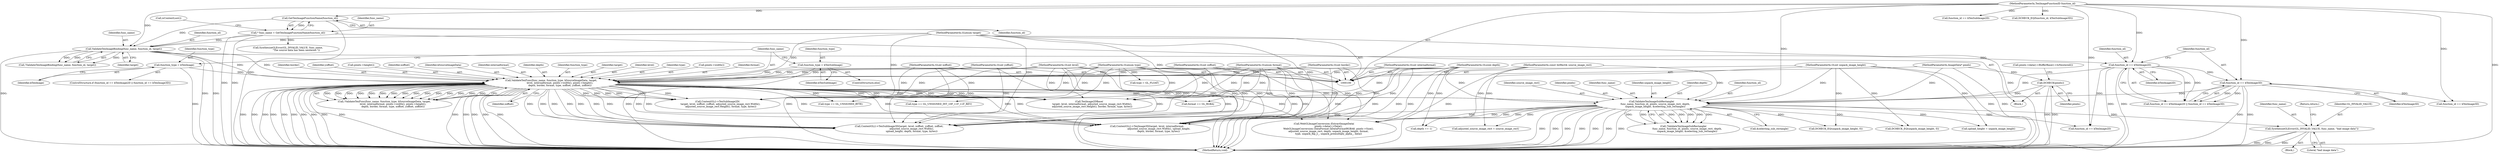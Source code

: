 digraph "0_Chrome_b43de74aa37a65c608308a122098204ab9c2702f@pointer" {
"1000259" [label="(Call,SynthesizeGLError(GL_INVALID_VALUE, func_name, \"bad image data\"))"];
"1000182" [label="(Call,ValidateTexImageSubRectangle(\n          func_name, function_id, pixels, source_image_rect, depth,\n          unpack_image_height, &selecting_sub_rectangle))"];
"1000159" [label="(Call,ValidateTexFunc(func_name, function_type, kSourceImageData, target,\n                       level, internalformat, pixels->width(), pixels->height(),\n                       depth, border, format, type, xoffset, yoffset, zoffset))"];
"1000136" [label="(Call,ValidateTexImageBinding(func_name, function_id, target))"];
"1000117" [label="(Call,* func_name = GetTexImageFunctionName(function_id))"];
"1000119" [label="(Call,GetTexImageFunctionName(function_id))"];
"1000101" [label="(MethodParameterIn,TexImageFunctionID function_id)"];
"1000102" [label="(MethodParameterIn,GLenum target)"];
"1000150" [label="(Call,function_type = kTexImage)"];
"1000154" [label="(Call,function_type = kTexSubImage)"];
"1000103" [label="(MethodParameterIn,GLint level)"];
"1000104" [label="(MethodParameterIn,GLint internalformat)"];
"1000108" [label="(MethodParameterIn,GLsizei depth)"];
"1000105" [label="(MethodParameterIn,GLint border)"];
"1000106" [label="(MethodParameterIn,GLenum format)"];
"1000107" [label="(MethodParameterIn,GLenum type)"];
"1000109" [label="(MethodParameterIn,GLint xoffset)"];
"1000110" [label="(MethodParameterIn,GLint yoffset)"];
"1000111" [label="(MethodParameterIn,GLint zoffset)"];
"1000147" [label="(Call,function_id == kTexImage3D)"];
"1000144" [label="(Call,function_id == kTexImage2D)"];
"1000124" [label="(Call,DCHECK(pixels))"];
"1000112" [label="(MethodParameterIn,ImageData* pixels)"];
"1000113" [label="(MethodParameterIn,const IntRect& source_image_rect)"];
"1000114" [label="(MethodParameterIn,GLint unpack_image_height)"];
"1000104" [label="(MethodParameterIn,GLint internalformat)"];
"1000110" [label="(MethodParameterIn,GLint yoffset)"];
"1000172" [label="(Identifier,xoffset)"];
"1000113" [label="(MethodParameterIn,const IntRect& source_image_rect)"];
"1000103" [label="(MethodParameterIn,GLint level)"];
"1000105" [label="(MethodParameterIn,GLint border)"];
"1000162" [label="(Identifier,kSourceImageData)"];
"1000194" [label="(Call,adjusted_source_image_rect = source_image_rect)"];
"1000122" [label="(Call,isContextLost())"];
"1000101" [label="(MethodParameterIn,TexImageFunctionID function_id)"];
"1000137" [label="(Identifier,func_name)"];
"1000263" [label="(Return,return;)"];
"1000260" [label="(Identifier,GL_INVALID_VALUE)"];
"1000150" [label="(Call,function_type = kTexImage)"];
"1000280" [label="(Call,TexImage2DBase(\n        target, level, internalformat, adjusted_source_image_rect.Width(),\n        adjusted_source_image_rect.Height(), border, format, type, bytes))"];
"1000188" [label="(Identifier,unpack_image_height)"];
"1000181" [label="(Call,!ValidateTexImageSubRectangle(\n          func_name, function_id, pixels, source_image_rect, depth,\n          unpack_image_height, &selecting_sub_rectangle))"];
"1000262" [label="(Literal,\"bad image data\")"];
"1000154" [label="(Call,function_type = kTexSubImage)"];
"1000182" [label="(Call,ValidateTexImageSubRectangle(\n          func_name, function_id, pixels, source_image_rect, depth,\n          unpack_image_height, &selecting_sub_rectangle))"];
"1000152" [label="(Identifier,kTexImage)"];
"1000246" [label="(Call,WebGLImageConversion::ExtractImageData(\n            pixels->data()->Data(),\n            WebGLImageConversion::DataFormat::kDataFormatRGBA8, pixels->Size(),\n            adjusted_source_image_rect, depth, unpack_image_height, format,\n            type, unpack_flip_y_, unpack_premultiply_alpha_, data))"];
"1000165" [label="(Identifier,internalformat)"];
"1000342" [label="(Call,ContextGL()->TexSubImage3D(target, level, xoffset, yoffset, zoffset,\n                                 adjusted_source_image_rect.Width(),\n                                 upload_height, depth, format, type, bytes))"];
"1000151" [label="(Identifier,function_type)"];
"1000147" [label="(Call,function_id == kTexImage3D)"];
"1000107" [label="(MethodParameterIn,GLenum type)"];
"1000148" [label="(Identifier,function_id)"];
"1000326" [label="(Call,ContextGL()->TexImage3D(target, level, internalformat,\n                               adjusted_source_image_rect.Width(), upload_height,\n                              depth, border, format, type, bytes))"];
"1000145" [label="(Identifier,function_id)"];
"1000106" [label="(MethodParameterIn,GLenum format)"];
"1000146" [label="(Identifier,kTexImage2D)"];
"1000168" [label="(Identifier,depth)"];
"1000115" [label="(Block,)"];
"1000161" [label="(Identifier,function_type)"];
"1000156" [label="(Identifier,kTexSubImage)"];
"1000111" [label="(MethodParameterIn,GLint zoffset)"];
"1000227" [label="(Call,depth == 1)"];
"1000273" [label="(Call,function_id == kTexImage2D)"];
"1000149" [label="(Identifier,kTexImage3D)"];
"1000139" [label="(Identifier,target)"];
"1000163" [label="(Identifier,target)"];
"1000155" [label="(Identifier,function_type)"];
"1000108" [label="(MethodParameterIn,GLsizei depth)"];
"1000125" [label="(Identifier,pixels)"];
"1000318" [label="(Call,upload_height = unpack_image_height)"];
"1000153" [label="(ControlStructure,else)"];
"1000277" [label="(Call,DCHECK_EQ(unpack_image_height, 0))"];
"1000187" [label="(Identifier,depth)"];
"1000124" [label="(Call,DCHECK(pixels))"];
"1000158" [label="(Call,!ValidateTexFunc(func_name, function_type, kSourceImageData, target,\n                       level, internalformat, pixels->width(), pixels->height(),\n                       depth, border, format, type, xoffset, yoffset, zoffset))"];
"1000292" [label="(Call,function_id == kTexSubImage2D)"];
"1000112" [label="(MethodParameterIn,ImageData* pixels)"];
"1000164" [label="(Identifier,level)"];
"1000221" [label="(Call,type == GL_UNSIGNED_BYTE)"];
"1000171" [label="(Identifier,type)"];
"1000129" [label="(Call,SynthesizeGLError(GL_INVALID_VALUE, func_name,\n                      \"The source data has been neutered.\"))"];
"1000135" [label="(Call,!ValidateTexImageBinding(func_name, function_id, target))"];
"1000118" [label="(Identifier,func_name)"];
"1000261" [label="(Identifier,func_name)"];
"1000136" [label="(Call,ValidateTexImageBinding(func_name, function_id, target))"];
"1000144" [label="(Call,function_id == kTexImage2D)"];
"1000119" [label="(Call,GetTexImageFunctionName(function_id))"];
"1000120" [label="(Identifier,function_id)"];
"1000184" [label="(Identifier,function_id)"];
"1000117" [label="(Call,* func_name = GetTexImageFunctionName(function_id))"];
"1000166" [label="(Call,pixels->width())"];
"1000143" [label="(Call,function_id == kTexImage2D || function_id == kTexImage3D)"];
"1000339" [label="(Call,DCHECK_EQ(function_id, kTexSubImage3D))"];
"1000186" [label="(Identifier,source_image_rect)"];
"1000170" [label="(Identifier,format)"];
"1000258" [label="(Block,)"];
"1000160" [label="(Identifier,func_name)"];
"1000138" [label="(Identifier,function_id)"];
"1000241" [label="(Call,type = GL_FLOAT)"];
"1000322" [label="(Call,function_id == kTexImage3D)"];
"1000185" [label="(Identifier,pixels)"];
"1000354" [label="(MethodReturn,void)"];
"1000183" [label="(Identifier,func_name)"];
"1000296" [label="(Call,DCHECK_EQ(unpack_image_height, 0))"];
"1000114" [label="(MethodParameterIn,GLint unpack_image_height)"];
"1000299" [label="(Call,ContextGL()->TexSubImage2D(\n        target, level, xoffset, yoffset, adjusted_source_image_rect.Width(),\n         adjusted_source_image_rect.Height(), format, type, bytes))"];
"1000169" [label="(Identifier,border)"];
"1000259" [label="(Call,SynthesizeGLError(GL_INVALID_VALUE, func_name, \"bad image data\"))"];
"1000102" [label="(MethodParameterIn,GLenum target)"];
"1000174" [label="(Identifier,zoffset)"];
"1000237" [label="(Call,type == GL_UNSIGNED_INT_10F_11F_11F_REV)"];
"1000159" [label="(Call,ValidateTexFunc(func_name, function_type, kSourceImageData, target,\n                       level, internalformat, pixels->width(), pixels->height(),\n                       depth, border, format, type, xoffset, yoffset, zoffset))"];
"1000142" [label="(ControlStructure,if (function_id == kTexImage2D || function_id == kTexImage3D))"];
"1000217" [label="(Call,format == GL_RGBA)"];
"1000109" [label="(MethodParameterIn,GLint xoffset)"];
"1000127" [label="(Call,pixels->data()->BufferBase()->IsNeutered())"];
"1000189" [label="(Call,&selecting_sub_rectangle)"];
"1000173" [label="(Identifier,yoffset)"];
"1000167" [label="(Call,pixels->height())"];
"1000259" -> "1000258"  [label="AST: "];
"1000259" -> "1000262"  [label="CFG: "];
"1000260" -> "1000259"  [label="AST: "];
"1000261" -> "1000259"  [label="AST: "];
"1000262" -> "1000259"  [label="AST: "];
"1000263" -> "1000259"  [label="CFG: "];
"1000259" -> "1000354"  [label="DDG: "];
"1000259" -> "1000354"  [label="DDG: "];
"1000259" -> "1000354"  [label="DDG: "];
"1000182" -> "1000259"  [label="DDG: "];
"1000182" -> "1000181"  [label="AST: "];
"1000182" -> "1000189"  [label="CFG: "];
"1000183" -> "1000182"  [label="AST: "];
"1000184" -> "1000182"  [label="AST: "];
"1000185" -> "1000182"  [label="AST: "];
"1000186" -> "1000182"  [label="AST: "];
"1000187" -> "1000182"  [label="AST: "];
"1000188" -> "1000182"  [label="AST: "];
"1000189" -> "1000182"  [label="AST: "];
"1000181" -> "1000182"  [label="CFG: "];
"1000182" -> "1000354"  [label="DDG: "];
"1000182" -> "1000354"  [label="DDG: "];
"1000182" -> "1000354"  [label="DDG: "];
"1000182" -> "1000354"  [label="DDG: "];
"1000182" -> "1000354"  [label="DDG: "];
"1000182" -> "1000354"  [label="DDG: "];
"1000182" -> "1000354"  [label="DDG: "];
"1000182" -> "1000181"  [label="DDG: "];
"1000182" -> "1000181"  [label="DDG: "];
"1000182" -> "1000181"  [label="DDG: "];
"1000182" -> "1000181"  [label="DDG: "];
"1000182" -> "1000181"  [label="DDG: "];
"1000182" -> "1000181"  [label="DDG: "];
"1000182" -> "1000181"  [label="DDG: "];
"1000159" -> "1000182"  [label="DDG: "];
"1000159" -> "1000182"  [label="DDG: "];
"1000147" -> "1000182"  [label="DDG: "];
"1000144" -> "1000182"  [label="DDG: "];
"1000101" -> "1000182"  [label="DDG: "];
"1000124" -> "1000182"  [label="DDG: "];
"1000112" -> "1000182"  [label="DDG: "];
"1000113" -> "1000182"  [label="DDG: "];
"1000108" -> "1000182"  [label="DDG: "];
"1000114" -> "1000182"  [label="DDG: "];
"1000182" -> "1000194"  [label="DDG: "];
"1000182" -> "1000227"  [label="DDG: "];
"1000182" -> "1000246"  [label="DDG: "];
"1000182" -> "1000246"  [label="DDG: "];
"1000182" -> "1000273"  [label="DDG: "];
"1000182" -> "1000277"  [label="DDG: "];
"1000182" -> "1000296"  [label="DDG: "];
"1000182" -> "1000318"  [label="DDG: "];
"1000182" -> "1000326"  [label="DDG: "];
"1000182" -> "1000342"  [label="DDG: "];
"1000159" -> "1000158"  [label="AST: "];
"1000159" -> "1000174"  [label="CFG: "];
"1000160" -> "1000159"  [label="AST: "];
"1000161" -> "1000159"  [label="AST: "];
"1000162" -> "1000159"  [label="AST: "];
"1000163" -> "1000159"  [label="AST: "];
"1000164" -> "1000159"  [label="AST: "];
"1000165" -> "1000159"  [label="AST: "];
"1000166" -> "1000159"  [label="AST: "];
"1000167" -> "1000159"  [label="AST: "];
"1000168" -> "1000159"  [label="AST: "];
"1000169" -> "1000159"  [label="AST: "];
"1000170" -> "1000159"  [label="AST: "];
"1000171" -> "1000159"  [label="AST: "];
"1000172" -> "1000159"  [label="AST: "];
"1000173" -> "1000159"  [label="AST: "];
"1000174" -> "1000159"  [label="AST: "];
"1000158" -> "1000159"  [label="CFG: "];
"1000159" -> "1000354"  [label="DDG: "];
"1000159" -> "1000354"  [label="DDG: "];
"1000159" -> "1000354"  [label="DDG: "];
"1000159" -> "1000354"  [label="DDG: "];
"1000159" -> "1000354"  [label="DDG: "];
"1000159" -> "1000354"  [label="DDG: "];
"1000159" -> "1000354"  [label="DDG: "];
"1000159" -> "1000354"  [label="DDG: "];
"1000159" -> "1000354"  [label="DDG: "];
"1000159" -> "1000354"  [label="DDG: "];
"1000159" -> "1000354"  [label="DDG: "];
"1000159" -> "1000354"  [label="DDG: "];
"1000159" -> "1000354"  [label="DDG: "];
"1000159" -> "1000354"  [label="DDG: "];
"1000159" -> "1000354"  [label="DDG: "];
"1000159" -> "1000158"  [label="DDG: "];
"1000159" -> "1000158"  [label="DDG: "];
"1000159" -> "1000158"  [label="DDG: "];
"1000159" -> "1000158"  [label="DDG: "];
"1000159" -> "1000158"  [label="DDG: "];
"1000159" -> "1000158"  [label="DDG: "];
"1000159" -> "1000158"  [label="DDG: "];
"1000159" -> "1000158"  [label="DDG: "];
"1000159" -> "1000158"  [label="DDG: "];
"1000159" -> "1000158"  [label="DDG: "];
"1000159" -> "1000158"  [label="DDG: "];
"1000159" -> "1000158"  [label="DDG: "];
"1000159" -> "1000158"  [label="DDG: "];
"1000159" -> "1000158"  [label="DDG: "];
"1000159" -> "1000158"  [label="DDG: "];
"1000136" -> "1000159"  [label="DDG: "];
"1000136" -> "1000159"  [label="DDG: "];
"1000150" -> "1000159"  [label="DDG: "];
"1000154" -> "1000159"  [label="DDG: "];
"1000102" -> "1000159"  [label="DDG: "];
"1000103" -> "1000159"  [label="DDG: "];
"1000104" -> "1000159"  [label="DDG: "];
"1000108" -> "1000159"  [label="DDG: "];
"1000105" -> "1000159"  [label="DDG: "];
"1000106" -> "1000159"  [label="DDG: "];
"1000107" -> "1000159"  [label="DDG: "];
"1000109" -> "1000159"  [label="DDG: "];
"1000110" -> "1000159"  [label="DDG: "];
"1000111" -> "1000159"  [label="DDG: "];
"1000159" -> "1000217"  [label="DDG: "];
"1000159" -> "1000221"  [label="DDG: "];
"1000159" -> "1000237"  [label="DDG: "];
"1000159" -> "1000246"  [label="DDG: "];
"1000159" -> "1000280"  [label="DDG: "];
"1000159" -> "1000280"  [label="DDG: "];
"1000159" -> "1000280"  [label="DDG: "];
"1000159" -> "1000280"  [label="DDG: "];
"1000159" -> "1000280"  [label="DDG: "];
"1000159" -> "1000280"  [label="DDG: "];
"1000159" -> "1000299"  [label="DDG: "];
"1000159" -> "1000299"  [label="DDG: "];
"1000159" -> "1000299"  [label="DDG: "];
"1000159" -> "1000299"  [label="DDG: "];
"1000159" -> "1000299"  [label="DDG: "];
"1000159" -> "1000299"  [label="DDG: "];
"1000159" -> "1000326"  [label="DDG: "];
"1000159" -> "1000326"  [label="DDG: "];
"1000159" -> "1000326"  [label="DDG: "];
"1000159" -> "1000326"  [label="DDG: "];
"1000159" -> "1000326"  [label="DDG: "];
"1000159" -> "1000326"  [label="DDG: "];
"1000159" -> "1000342"  [label="DDG: "];
"1000159" -> "1000342"  [label="DDG: "];
"1000159" -> "1000342"  [label="DDG: "];
"1000159" -> "1000342"  [label="DDG: "];
"1000159" -> "1000342"  [label="DDG: "];
"1000159" -> "1000342"  [label="DDG: "];
"1000159" -> "1000342"  [label="DDG: "];
"1000136" -> "1000135"  [label="AST: "];
"1000136" -> "1000139"  [label="CFG: "];
"1000137" -> "1000136"  [label="AST: "];
"1000138" -> "1000136"  [label="AST: "];
"1000139" -> "1000136"  [label="AST: "];
"1000135" -> "1000136"  [label="CFG: "];
"1000136" -> "1000354"  [label="DDG: "];
"1000136" -> "1000354"  [label="DDG: "];
"1000136" -> "1000354"  [label="DDG: "];
"1000136" -> "1000135"  [label="DDG: "];
"1000136" -> "1000135"  [label="DDG: "];
"1000136" -> "1000135"  [label="DDG: "];
"1000117" -> "1000136"  [label="DDG: "];
"1000119" -> "1000136"  [label="DDG: "];
"1000101" -> "1000136"  [label="DDG: "];
"1000102" -> "1000136"  [label="DDG: "];
"1000136" -> "1000144"  [label="DDG: "];
"1000117" -> "1000115"  [label="AST: "];
"1000117" -> "1000119"  [label="CFG: "];
"1000118" -> "1000117"  [label="AST: "];
"1000119" -> "1000117"  [label="AST: "];
"1000122" -> "1000117"  [label="CFG: "];
"1000117" -> "1000354"  [label="DDG: "];
"1000117" -> "1000354"  [label="DDG: "];
"1000119" -> "1000117"  [label="DDG: "];
"1000117" -> "1000129"  [label="DDG: "];
"1000119" -> "1000120"  [label="CFG: "];
"1000120" -> "1000119"  [label="AST: "];
"1000119" -> "1000354"  [label="DDG: "];
"1000101" -> "1000119"  [label="DDG: "];
"1000101" -> "1000100"  [label="AST: "];
"1000101" -> "1000354"  [label="DDG: "];
"1000101" -> "1000144"  [label="DDG: "];
"1000101" -> "1000147"  [label="DDG: "];
"1000101" -> "1000273"  [label="DDG: "];
"1000101" -> "1000292"  [label="DDG: "];
"1000101" -> "1000322"  [label="DDG: "];
"1000101" -> "1000339"  [label="DDG: "];
"1000102" -> "1000100"  [label="AST: "];
"1000102" -> "1000354"  [label="DDG: "];
"1000102" -> "1000280"  [label="DDG: "];
"1000102" -> "1000299"  [label="DDG: "];
"1000102" -> "1000326"  [label="DDG: "];
"1000102" -> "1000342"  [label="DDG: "];
"1000150" -> "1000142"  [label="AST: "];
"1000150" -> "1000152"  [label="CFG: "];
"1000151" -> "1000150"  [label="AST: "];
"1000152" -> "1000150"  [label="AST: "];
"1000160" -> "1000150"  [label="CFG: "];
"1000150" -> "1000354"  [label="DDG: "];
"1000154" -> "1000153"  [label="AST: "];
"1000154" -> "1000156"  [label="CFG: "];
"1000155" -> "1000154"  [label="AST: "];
"1000156" -> "1000154"  [label="AST: "];
"1000160" -> "1000154"  [label="CFG: "];
"1000154" -> "1000354"  [label="DDG: "];
"1000103" -> "1000100"  [label="AST: "];
"1000103" -> "1000354"  [label="DDG: "];
"1000103" -> "1000280"  [label="DDG: "];
"1000103" -> "1000299"  [label="DDG: "];
"1000103" -> "1000326"  [label="DDG: "];
"1000103" -> "1000342"  [label="DDG: "];
"1000104" -> "1000100"  [label="AST: "];
"1000104" -> "1000354"  [label="DDG: "];
"1000104" -> "1000280"  [label="DDG: "];
"1000104" -> "1000326"  [label="DDG: "];
"1000108" -> "1000100"  [label="AST: "];
"1000108" -> "1000354"  [label="DDG: "];
"1000108" -> "1000227"  [label="DDG: "];
"1000108" -> "1000246"  [label="DDG: "];
"1000108" -> "1000326"  [label="DDG: "];
"1000108" -> "1000342"  [label="DDG: "];
"1000105" -> "1000100"  [label="AST: "];
"1000105" -> "1000354"  [label="DDG: "];
"1000105" -> "1000280"  [label="DDG: "];
"1000105" -> "1000326"  [label="DDG: "];
"1000106" -> "1000100"  [label="AST: "];
"1000106" -> "1000354"  [label="DDG: "];
"1000106" -> "1000217"  [label="DDG: "];
"1000106" -> "1000246"  [label="DDG: "];
"1000106" -> "1000280"  [label="DDG: "];
"1000106" -> "1000299"  [label="DDG: "];
"1000106" -> "1000326"  [label="DDG: "];
"1000106" -> "1000342"  [label="DDG: "];
"1000107" -> "1000100"  [label="AST: "];
"1000107" -> "1000354"  [label="DDG: "];
"1000107" -> "1000221"  [label="DDG: "];
"1000107" -> "1000237"  [label="DDG: "];
"1000107" -> "1000241"  [label="DDG: "];
"1000107" -> "1000246"  [label="DDG: "];
"1000107" -> "1000280"  [label="DDG: "];
"1000107" -> "1000299"  [label="DDG: "];
"1000107" -> "1000326"  [label="DDG: "];
"1000107" -> "1000342"  [label="DDG: "];
"1000109" -> "1000100"  [label="AST: "];
"1000109" -> "1000354"  [label="DDG: "];
"1000109" -> "1000299"  [label="DDG: "];
"1000109" -> "1000342"  [label="DDG: "];
"1000110" -> "1000100"  [label="AST: "];
"1000110" -> "1000354"  [label="DDG: "];
"1000110" -> "1000299"  [label="DDG: "];
"1000110" -> "1000342"  [label="DDG: "];
"1000111" -> "1000100"  [label="AST: "];
"1000111" -> "1000354"  [label="DDG: "];
"1000111" -> "1000342"  [label="DDG: "];
"1000147" -> "1000143"  [label="AST: "];
"1000147" -> "1000149"  [label="CFG: "];
"1000148" -> "1000147"  [label="AST: "];
"1000149" -> "1000147"  [label="AST: "];
"1000143" -> "1000147"  [label="CFG: "];
"1000147" -> "1000354"  [label="DDG: "];
"1000147" -> "1000354"  [label="DDG: "];
"1000147" -> "1000143"  [label="DDG: "];
"1000147" -> "1000143"  [label="DDG: "];
"1000144" -> "1000147"  [label="DDG: "];
"1000147" -> "1000322"  [label="DDG: "];
"1000144" -> "1000143"  [label="AST: "];
"1000144" -> "1000146"  [label="CFG: "];
"1000145" -> "1000144"  [label="AST: "];
"1000146" -> "1000144"  [label="AST: "];
"1000148" -> "1000144"  [label="CFG: "];
"1000143" -> "1000144"  [label="CFG: "];
"1000144" -> "1000354"  [label="DDG: "];
"1000144" -> "1000354"  [label="DDG: "];
"1000144" -> "1000143"  [label="DDG: "];
"1000144" -> "1000143"  [label="DDG: "];
"1000144" -> "1000273"  [label="DDG: "];
"1000124" -> "1000115"  [label="AST: "];
"1000124" -> "1000125"  [label="CFG: "];
"1000125" -> "1000124"  [label="AST: "];
"1000127" -> "1000124"  [label="CFG: "];
"1000124" -> "1000354"  [label="DDG: "];
"1000124" -> "1000354"  [label="DDG: "];
"1000112" -> "1000124"  [label="DDG: "];
"1000112" -> "1000100"  [label="AST: "];
"1000112" -> "1000354"  [label="DDG: "];
"1000113" -> "1000100"  [label="AST: "];
"1000113" -> "1000354"  [label="DDG: "];
"1000113" -> "1000194"  [label="DDG: "];
"1000114" -> "1000100"  [label="AST: "];
"1000114" -> "1000354"  [label="DDG: "];
"1000114" -> "1000246"  [label="DDG: "];
"1000114" -> "1000277"  [label="DDG: "];
"1000114" -> "1000296"  [label="DDG: "];
"1000114" -> "1000318"  [label="DDG: "];
}

